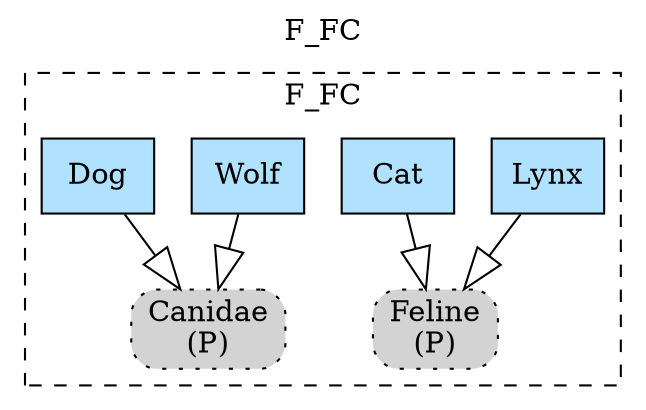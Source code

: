 digraph {graph[label=F_FC,labelloc=tl,labelfontsize=12];
subgraph cluster_F_FC{style=dashed;label=F_FC;
"Lynx"[shape=record,fillcolor=lightskyblue1,style = filled,label="Lynx"];
"Cat"[shape=record,fillcolor=lightskyblue1,style = filled,label="Cat"];
"PFeline"[shape=box,fillcolor=lightgray,style ="rounded,filled,dotted",label=<Feline<br/>(P)>];
"Wolf"[shape=record,fillcolor=lightskyblue1,style = filled,label="Wolf"];
"Dog"[shape=record,fillcolor=lightskyblue1,style = filled,label="Dog"];
"PCanidae"[shape=box,fillcolor=lightgray,style ="rounded,filled,dotted",label=<Canidae<br/>(P)>];

"Lynx"->"PFeline"[arrowhead=onormal,arrowsize=2.0];
"Cat"->"PFeline"[arrowhead=onormal,arrowsize=2.0];
"Wolf"->"PCanidae"[arrowhead=onormal,arrowsize=2.0];
"Dog"->"PCanidae"[arrowhead=onormal,arrowsize=2.0];

}


}